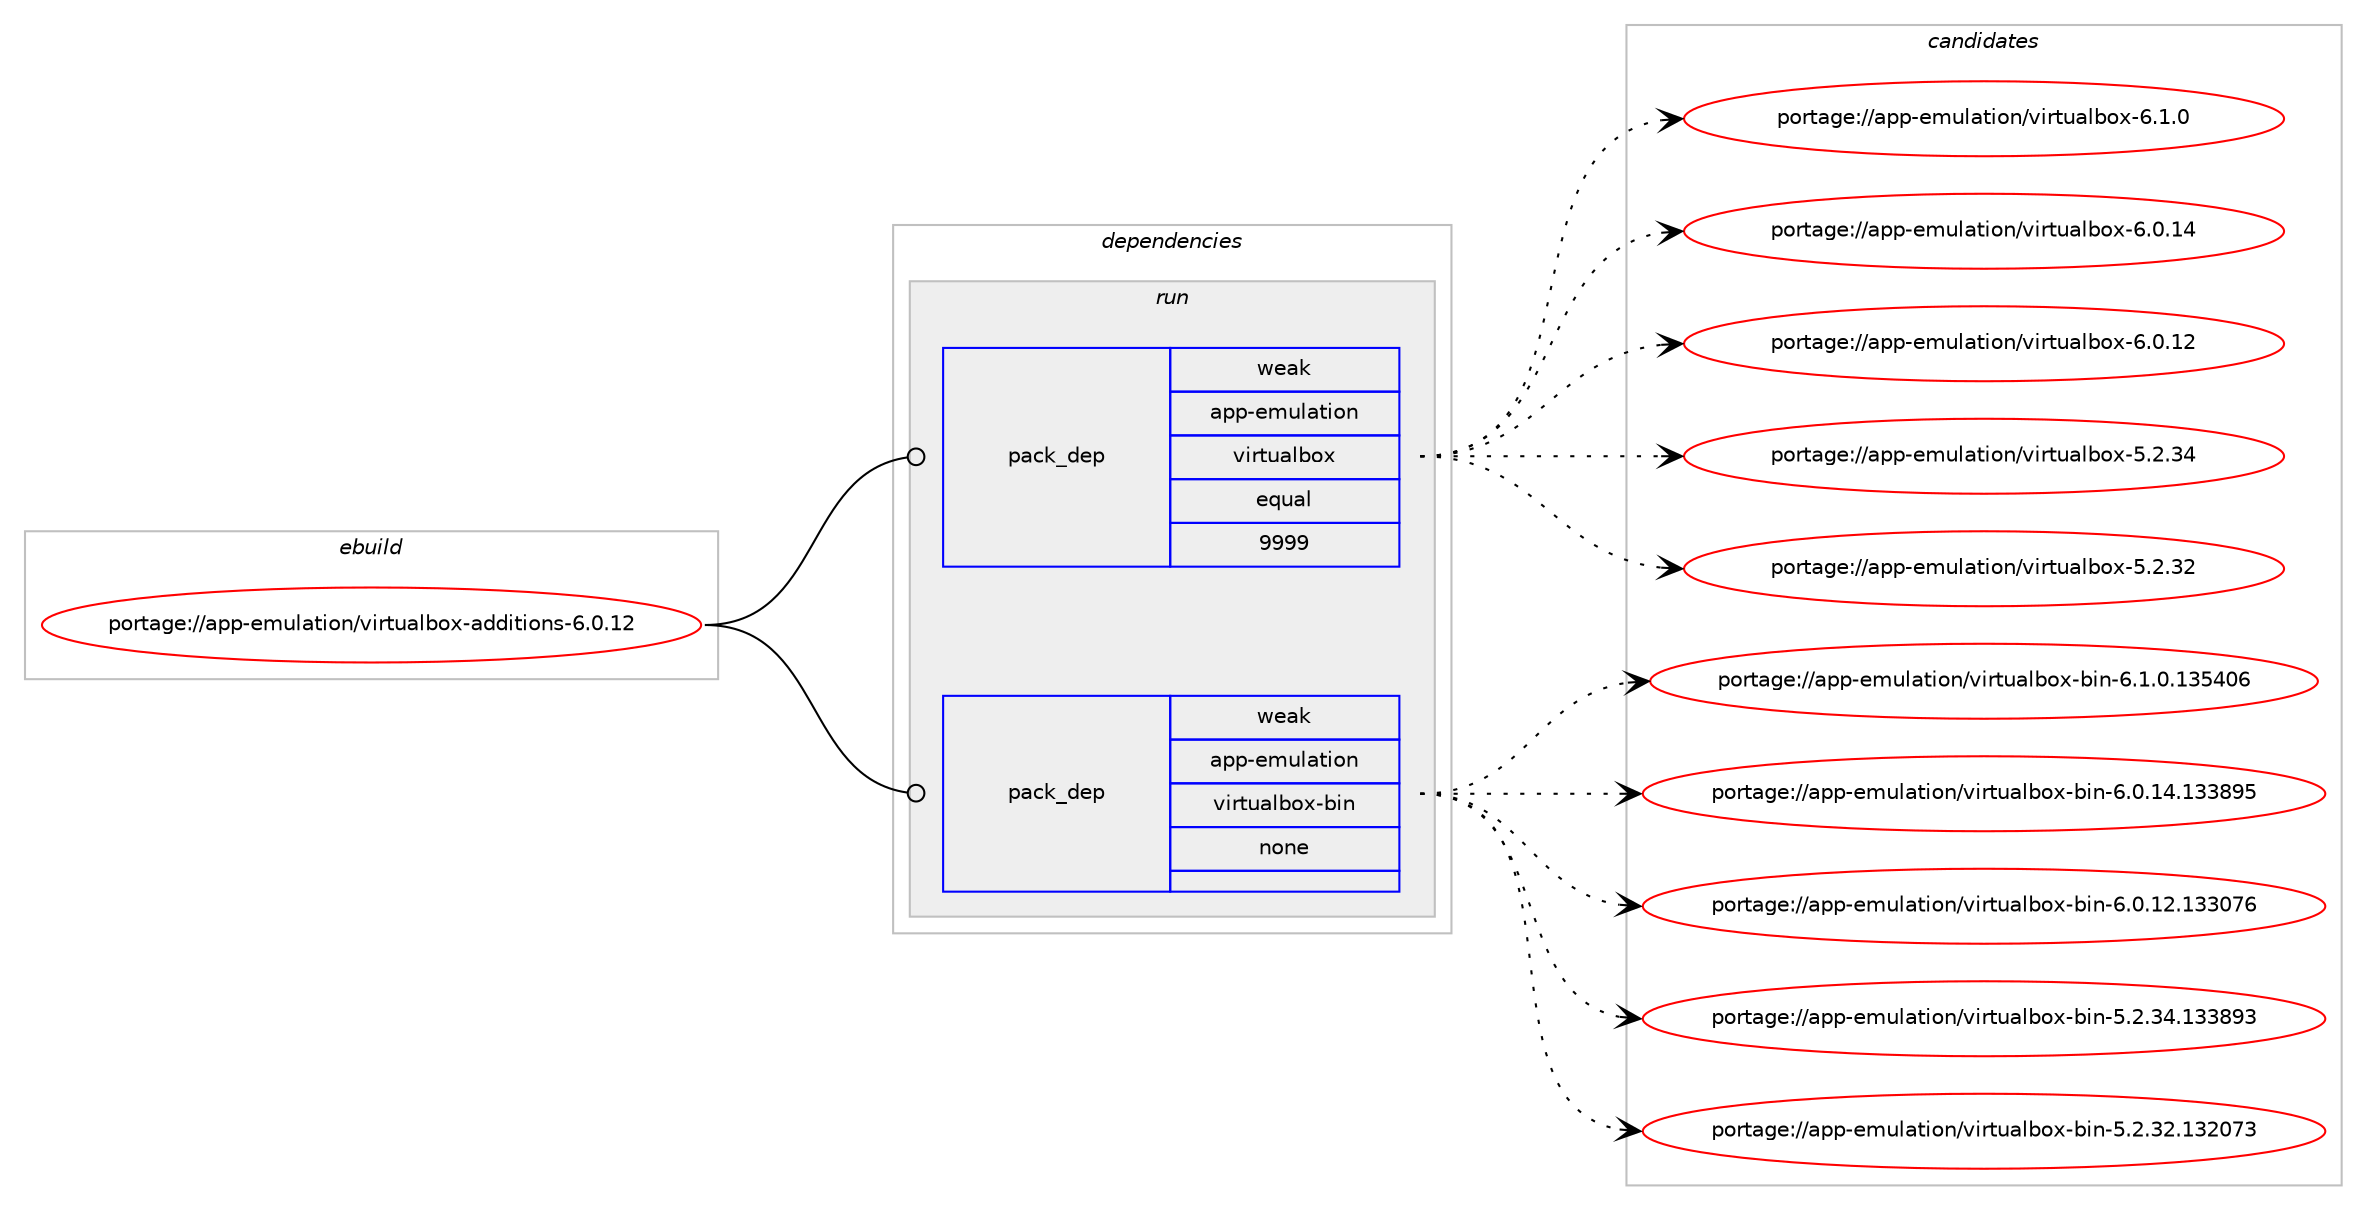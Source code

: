 digraph prolog {

# *************
# Graph options
# *************

newrank=true;
concentrate=true;
compound=true;
graph [rankdir=LR,fontname=Helvetica,fontsize=10,ranksep=1.5];#, ranksep=2.5, nodesep=0.2];
edge  [arrowhead=vee];
node  [fontname=Helvetica,fontsize=10];

# **********
# The ebuild
# **********

subgraph cluster_leftcol {
color=gray;
rank=same;
label=<<i>ebuild</i>>;
id [label="portage://app-emulation/virtualbox-additions-6.0.12", color=red, width=4, href="../app-emulation/virtualbox-additions-6.0.12.svg"];
}

# ****************
# The dependencies
# ****************

subgraph cluster_midcol {
color=gray;
label=<<i>dependencies</i>>;
subgraph cluster_compile {
fillcolor="#eeeeee";
style=filled;
label=<<i>compile</i>>;
}
subgraph cluster_compileandrun {
fillcolor="#eeeeee";
style=filled;
label=<<i>compile and run</i>>;
}
subgraph cluster_run {
fillcolor="#eeeeee";
style=filled;
label=<<i>run</i>>;
subgraph pack469361 {
dependency624492 [label=<<TABLE BORDER="0" CELLBORDER="1" CELLSPACING="0" CELLPADDING="4" WIDTH="220"><TR><TD ROWSPAN="6" CELLPADDING="30">pack_dep</TD></TR><TR><TD WIDTH="110">weak</TD></TR><TR><TD>app-emulation</TD></TR><TR><TD>virtualbox</TD></TR><TR><TD>equal</TD></TR><TR><TD>9999</TD></TR></TABLE>>, shape=none, color=blue];
}
id:e -> dependency624492:w [weight=20,style="solid",arrowhead="odot"];
subgraph pack469362 {
dependency624493 [label=<<TABLE BORDER="0" CELLBORDER="1" CELLSPACING="0" CELLPADDING="4" WIDTH="220"><TR><TD ROWSPAN="6" CELLPADDING="30">pack_dep</TD></TR><TR><TD WIDTH="110">weak</TD></TR><TR><TD>app-emulation</TD></TR><TR><TD>virtualbox-bin</TD></TR><TR><TD>none</TD></TR><TR><TD></TD></TR></TABLE>>, shape=none, color=blue];
}
id:e -> dependency624493:w [weight=20,style="solid",arrowhead="odot"];
}
}

# **************
# The candidates
# **************

subgraph cluster_choices {
rank=same;
color=gray;
label=<<i>candidates</i>>;

subgraph choice469361 {
color=black;
nodesep=1;
choice971121124510110911710897116105111110471181051141161179710898111120455446494648 [label="portage://app-emulation/virtualbox-6.1.0", color=red, width=4,href="../app-emulation/virtualbox-6.1.0.svg"];
choice97112112451011091171089711610511111047118105114116117971089811112045544648464952 [label="portage://app-emulation/virtualbox-6.0.14", color=red, width=4,href="../app-emulation/virtualbox-6.0.14.svg"];
choice97112112451011091171089711610511111047118105114116117971089811112045544648464950 [label="portage://app-emulation/virtualbox-6.0.12", color=red, width=4,href="../app-emulation/virtualbox-6.0.12.svg"];
choice97112112451011091171089711610511111047118105114116117971089811112045534650465152 [label="portage://app-emulation/virtualbox-5.2.34", color=red, width=4,href="../app-emulation/virtualbox-5.2.34.svg"];
choice97112112451011091171089711610511111047118105114116117971089811112045534650465150 [label="portage://app-emulation/virtualbox-5.2.32", color=red, width=4,href="../app-emulation/virtualbox-5.2.32.svg"];
dependency624492:e -> choice971121124510110911710897116105111110471181051141161179710898111120455446494648:w [style=dotted,weight="100"];
dependency624492:e -> choice97112112451011091171089711610511111047118105114116117971089811112045544648464952:w [style=dotted,weight="100"];
dependency624492:e -> choice97112112451011091171089711610511111047118105114116117971089811112045544648464950:w [style=dotted,weight="100"];
dependency624492:e -> choice97112112451011091171089711610511111047118105114116117971089811112045534650465152:w [style=dotted,weight="100"];
dependency624492:e -> choice97112112451011091171089711610511111047118105114116117971089811112045534650465150:w [style=dotted,weight="100"];
}
subgraph choice469362 {
color=black;
nodesep=1;
choice971121124510110911710897116105111110471181051141161179710898111120459810511045544649464846495153524854 [label="portage://app-emulation/virtualbox-bin-6.1.0.135406", color=red, width=4,href="../app-emulation/virtualbox-bin-6.1.0.135406.svg"];
choice97112112451011091171089711610511111047118105114116117971089811112045981051104554464846495246495151565753 [label="portage://app-emulation/virtualbox-bin-6.0.14.133895", color=red, width=4,href="../app-emulation/virtualbox-bin-6.0.14.133895.svg"];
choice97112112451011091171089711610511111047118105114116117971089811112045981051104554464846495046495151485554 [label="portage://app-emulation/virtualbox-bin-6.0.12.133076", color=red, width=4,href="../app-emulation/virtualbox-bin-6.0.12.133076.svg"];
choice97112112451011091171089711610511111047118105114116117971089811112045981051104553465046515246495151565751 [label="portage://app-emulation/virtualbox-bin-5.2.34.133893", color=red, width=4,href="../app-emulation/virtualbox-bin-5.2.34.133893.svg"];
choice97112112451011091171089711610511111047118105114116117971089811112045981051104553465046515046495150485551 [label="portage://app-emulation/virtualbox-bin-5.2.32.132073", color=red, width=4,href="../app-emulation/virtualbox-bin-5.2.32.132073.svg"];
dependency624493:e -> choice971121124510110911710897116105111110471181051141161179710898111120459810511045544649464846495153524854:w [style=dotted,weight="100"];
dependency624493:e -> choice97112112451011091171089711610511111047118105114116117971089811112045981051104554464846495246495151565753:w [style=dotted,weight="100"];
dependency624493:e -> choice97112112451011091171089711610511111047118105114116117971089811112045981051104554464846495046495151485554:w [style=dotted,weight="100"];
dependency624493:e -> choice97112112451011091171089711610511111047118105114116117971089811112045981051104553465046515246495151565751:w [style=dotted,weight="100"];
dependency624493:e -> choice97112112451011091171089711610511111047118105114116117971089811112045981051104553465046515046495150485551:w [style=dotted,weight="100"];
}
}

}
